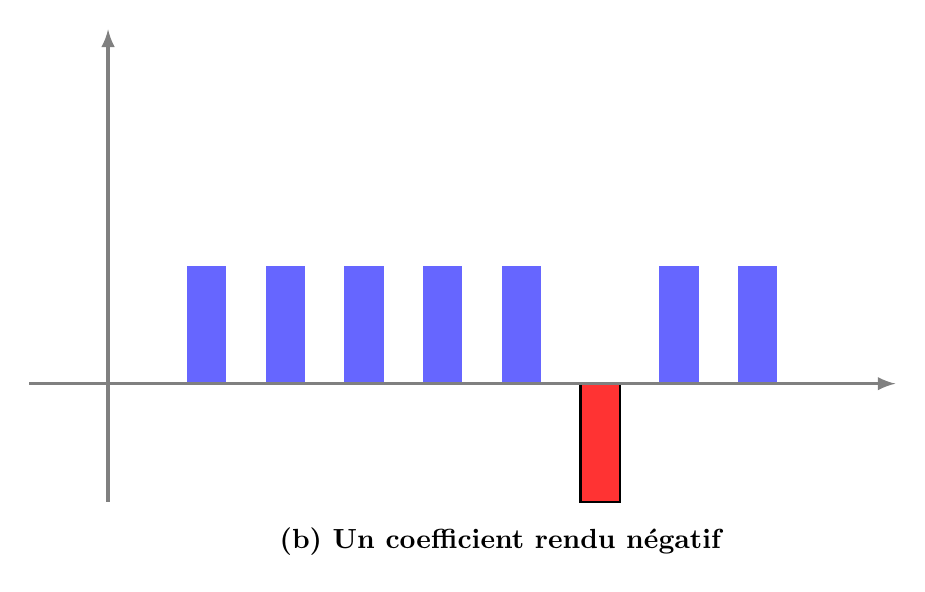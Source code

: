 \begin{tikzpicture}[scale=1]

\filldraw[black,thick, fill=red!80] (6,0) rectangle ++ (0.5,-1.5);
\foreach \k in {1,2,3,4,5,7,8}{
   \fill[blue!60] (\k,0) rectangle ++ (0.5,1.5);
}

\draw[->,>=latex, very thick,gray] (-1,0)--(10,0);
\draw[->,>=latex, very thick, gray] (0,-1.5)--(0,4.5);

\node at (5,-2) {\textbf{(b) Un coefficient rendu négatif}};
\end{tikzpicture}